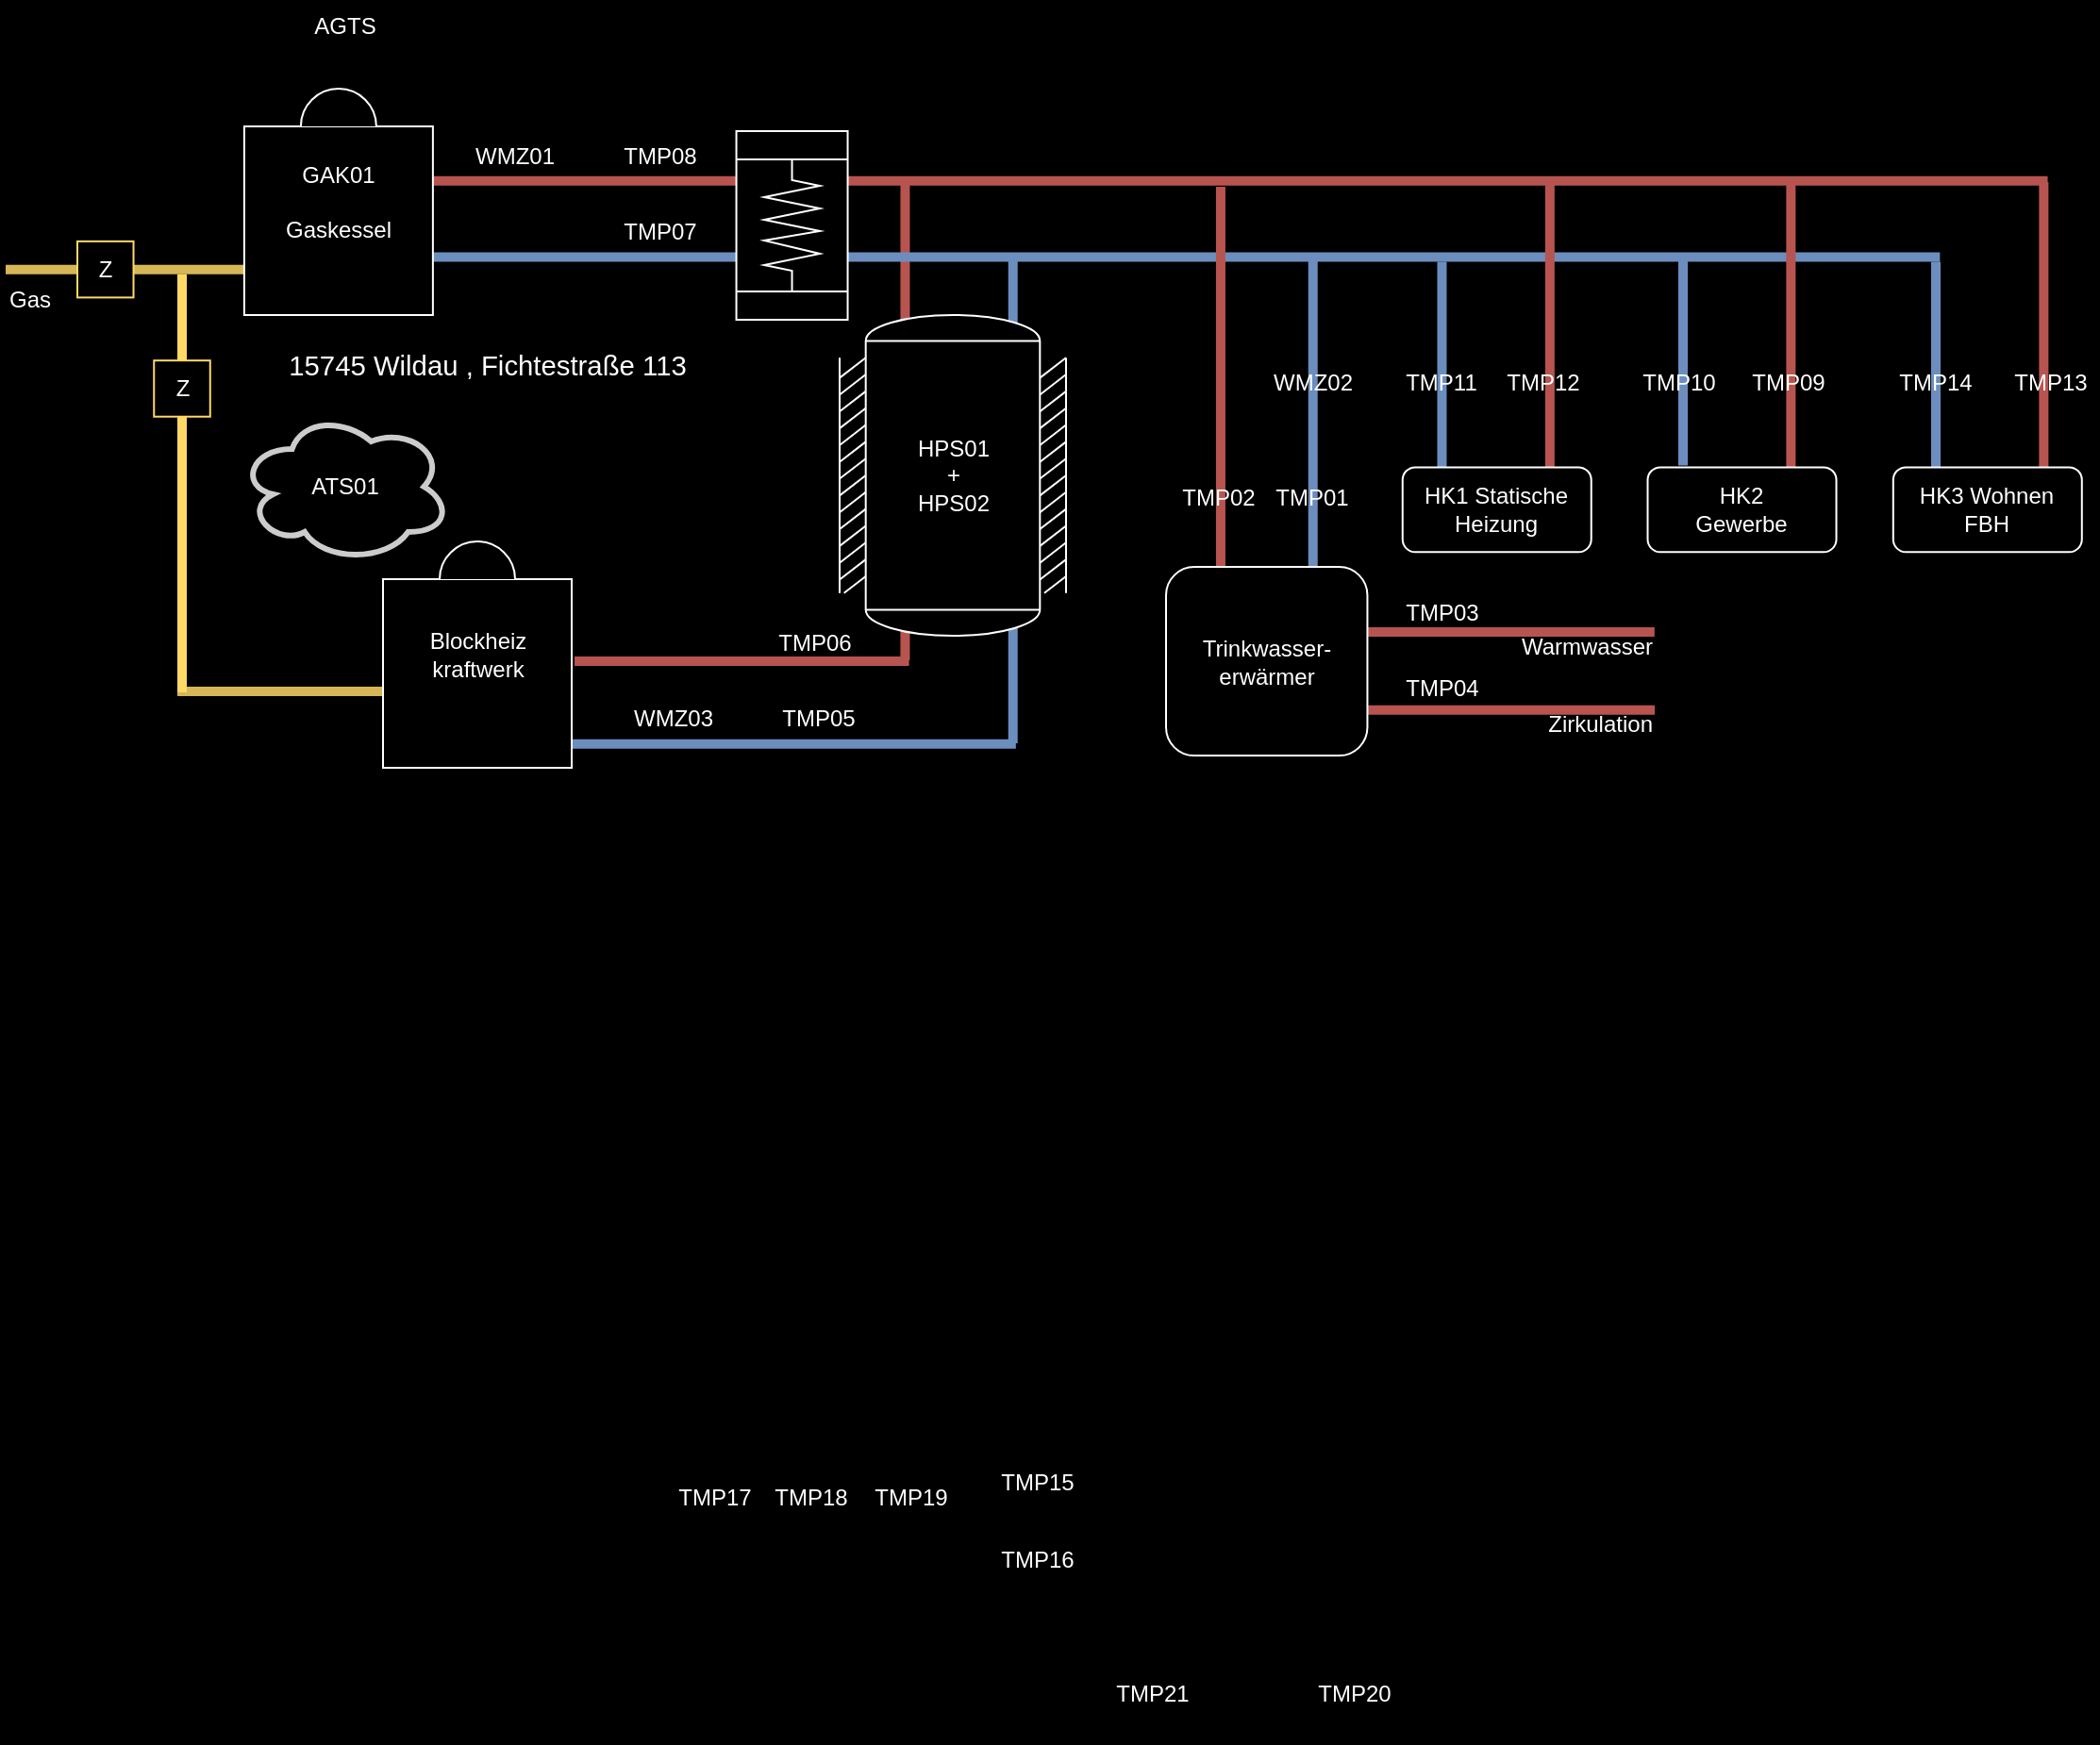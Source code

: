 <mxfile version="13.5.7" type="device"><diagram id="V3q6Fh9Ou1z2hMoxrNTb" name="Page-1"><mxGraphModel dx="922" dy="750" grid="0" gridSize="10" guides="1" tooltips="1" connect="1" arrows="1" fold="1" page="1" pageScale="1" pageWidth="1169" pageHeight="827" background="#000000" math="0" shadow="0"><root><mxCell id="0"/><mxCell id="1" parent="0"/><mxCell id="9-k8Pmx36fbdROFCDy0--16" value="Warmwasser" style="verticalLabelPosition=middle;align=right;dashed=0;html=1;verticalAlign=bottom;shape=mxgraph.pid.piping.flange;pointerEvents=1;rotation=90;fillColor=#f8cecc;strokeColor=#b85450;strokeWidth=5;horizontal=0;labelPosition=center;fontColor=#FFFFFF;" parent="1" vertex="1"><mxGeometry x="810.38" y="388.38" width="33.69" height="167.36" as="geometry"/></mxCell><mxCell id="Nm9hZ-m8uey5Lp0WWR8D-7" value="" style="verticalLabelPosition=middle;align=right;dashed=0;html=1;verticalAlign=top;shape=mxgraph.pid.piping.flange;pointerEvents=1;rotation=90;fillColor=#f8cecc;strokeColor=#b85450;strokeWidth=5;horizontal=0;labelPosition=center;fontColor=#FFFFFF;" parent="1" vertex="1"><mxGeometry x="424.66" y="398.92" width="5" height="177.27" as="geometry"/></mxCell><mxCell id="Nm9hZ-m8uey5Lp0WWR8D-15" value="" style="verticalLabelPosition=bottom;align=right;dashed=0;html=1;verticalAlign=top;shape=mxgraph.pid.piping.flange;pointerEvents=1;rotation=-90;fillColor=#f8cecc;strokeColor=#b85450;strokeWidth=5;direction=south;fontColor=#FFFFFF;" parent="1" vertex="1"><mxGeometry x="387.08" y="357.86" width="253.28" height="5" as="geometry"/></mxCell><mxCell id="9-k8Pmx36fbdROFCDy0--18" value="" style="verticalLabelPosition=bottom;align=right;dashed=0;html=1;verticalAlign=top;shape=mxgraph.pid.piping.flange;pointerEvents=1;rotation=-90;fillColor=#dae8fc;strokeColor=#6c8ebf;strokeWidth=5;direction=south;fontColor=#FFFFFF;" parent="1" vertex="1"><mxGeometry x="441.74" y="399.4" width="258.26" height="5" as="geometry"/></mxCell><mxCell id="Pz7P0yIq-g2E_J9b6xaV-10" value="" style="verticalLabelPosition=middle;align=right;dashed=0;html=1;verticalAlign=bottom;shape=mxgraph.pid.piping.flange;pointerEvents=1;rotation=90;fillColor=#dae8fc;strokeColor=#6c8ebf;strokeWidth=5;horizontal=0;labelPosition=center;fontColor=#FFFFFF;" parent="1" vertex="1"><mxGeometry x="452.27" y="413.76" width="5" height="235.29" as="geometry"/></mxCell><mxCell id="9-k8Pmx36fbdROFCDy0--20" value="" style="verticalLabelPosition=bottom;align=center;dashed=0;html=1;verticalAlign=top;shape=mxgraph.pid.piping.flange;pointerEvents=1;rotation=0;fillColor=#dae8fc;strokeColor=#6c8ebf;strokeWidth=5;fontColor=#FFFFFF;" parent="1" vertex="1"><mxGeometry x="727.37" y="271.59" width="5" height="182.41" as="geometry"/></mxCell><mxCell id="Nm9hZ-m8uey5Lp0WWR8D-16" value="" style="verticalLabelPosition=middle;align=right;dashed=0;html=1;verticalAlign=top;shape=mxgraph.pid.piping.flange;pointerEvents=1;rotation=90;fillColor=#dae8fc;strokeColor=#6c8ebf;strokeWidth=5;horizontal=0;labelPosition=center;fontColor=#FFFFFF;" parent="1" vertex="1"><mxGeometry x="657.03" y="-129.33" width="5" height="805.27" as="geometry"/></mxCell><mxCell id="9-k8Pmx36fbdROFCDy0--8" value="Gas" style="verticalLabelPosition=bottom;align=left;dashed=0;html=1;verticalAlign=top;shape=mxgraph.pid.piping.flange;pointerEvents=1;strokeWidth=5;direction=south;fillColor=#fff2cc;strokeColor=#d6b656;fontColor=#FFFFFF;" parent="1" vertex="1"><mxGeometry x="37" y="277.32" width="130.5" height="5" as="geometry"/></mxCell><mxCell id="9-k8Pmx36fbdROFCDy0--11" value="ATS01" style="ellipse;shape=cloud;whiteSpace=wrap;html=1;strokeWidth=3;strokeColor=#CCCCCC;fillColor=none;fontColor=#FFFFFF;" parent="1" vertex="1"><mxGeometry x="160.81" y="355" width="111.88" height="80" as="geometry"/></mxCell><mxCell id="Pz7P0yIq-g2E_J9b6xaV-8" value="" style="verticalLabelPosition=middle;align=right;dashed=0;html=1;verticalAlign=bottom;shape=mxgraph.pid.piping.flange;pointerEvents=1;rotation=90;fillColor=#f8cecc;strokeColor=#b85450;strokeWidth=5;labelPosition=center;horizontal=0;fontColor=#FFFFFF;" parent="1" vertex="1"><mxGeometry x="686.91" y="-197" width="5" height="859.71" as="geometry"/></mxCell><mxCell id="Q0MSv15H2PIOL8-TWJxw-1" value="HPS01&lt;br&gt;+&lt;br&gt;HPS02" style="shape=mxgraph.pid.vessels.vessel_(dished_ends,_thermal_insulation);html=1;pointerEvents=1;align=center;verticalLabelPosition=middle;verticalAlign=middle;dashed=0;labelPosition=center;strokeColor=#FFFFFF;fontColor=#FFFFFF;fillColor=#000000;" parent="1" vertex="1"><mxGeometry x="479" y="304" width="120" height="170" as="geometry"/></mxCell><mxCell id="Pz7P0yIq-g2E_J9b6xaV-9" value="" style="verticalLabelPosition=bottom;align=right;dashed=0;html=1;verticalAlign=top;shape=mxgraph.pid.piping.flange;pointerEvents=1;rotation=-90;fillColor=#f8cecc;strokeColor=#b85450;strokeWidth=5;direction=south;fontColor=#FFFFFF;" parent="1" vertex="1"><mxGeometry x="555.7" y="358.71" width="250.54" height="5" as="geometry"/></mxCell><mxCell id="Nm9hZ-m8uey5Lp0WWR8D-57" style="edgeStyle=orthogonalEdgeStyle;rounded=0;orthogonalLoop=1;jettySize=auto;html=1;fontColor=#FFFFFF;" parent="1" edge="1"><mxGeometry relative="1" as="geometry"><mxPoint x="878.42" y="164.963" as="sourcePoint"/><mxPoint x="878.42" y="165.717" as="targetPoint"/></mxGeometry></mxCell><mxCell id="Nm9hZ-m8uey5Lp0WWR8D-12" value="TMP15" style="rounded=0;whiteSpace=wrap;html=1;strokeWidth=1;strokeColor=none;fillColor=none;verticalAlign=top;fontColor=#FFFFFF;" parent="1" vertex="1"><mxGeometry x="560" y="909" width="48.38" height="40" as="geometry"/></mxCell><mxCell id="Nm9hZ-m8uey5Lp0WWR8D-13" value="TMP16" style="rounded=0;whiteSpace=wrap;html=1;strokeWidth=1;strokeColor=none;fillColor=none;verticalAlign=top;fontColor=#FFFFFF;" parent="1" vertex="1"><mxGeometry x="560" y="950.45" width="48.38" height="40" as="geometry"/></mxCell><mxCell id="Nm9hZ-m8uey5Lp0WWR8D-51" value="TMP17" style="rounded=0;whiteSpace=wrap;html=1;strokeWidth=1;strokeColor=none;fillColor=none;verticalAlign=top;fontColor=#FFFFFF;" parent="1" vertex="1"><mxGeometry x="387.92" y="917" width="50" height="40" as="geometry"/></mxCell><mxCell id="Nm9hZ-m8uey5Lp0WWR8D-52" value="TMP18" style="rounded=0;whiteSpace=wrap;html=1;strokeWidth=1;strokeColor=none;fillColor=none;verticalAlign=top;fontColor=#FFFFFF;" parent="1" vertex="1"><mxGeometry x="439.23" y="917" width="50" height="40" as="geometry"/></mxCell><mxCell id="Nm9hZ-m8uey5Lp0WWR8D-53" value="TMP19" style="rounded=0;whiteSpace=wrap;html=1;strokeWidth=1;strokeColor=none;fillColor=none;verticalAlign=top;fontColor=#FFFFFF;" parent="1" vertex="1"><mxGeometry x="492" y="917" width="50" height="40" as="geometry"/></mxCell><mxCell id="Nm9hZ-m8uey5Lp0WWR8D-58" value="TMP21" style="rounded=0;whiteSpace=wrap;html=1;strokeWidth=1;strokeColor=none;fillColor=none;verticalAlign=top;fontColor=#FFFFFF;" parent="1" vertex="1"><mxGeometry x="619.59" y="1021" width="50" height="40" as="geometry"/></mxCell><mxCell id="Nm9hZ-m8uey5Lp0WWR8D-59" value="TMP20" style="rounded=0;whiteSpace=wrap;html=1;strokeWidth=1;strokeColor=none;fillColor=none;verticalAlign=top;fontColor=#FFFFFF;" parent="1" vertex="1"><mxGeometry x="727.37" y="1021" width="50" height="40" as="geometry"/></mxCell><mxCell id="9-k8Pmx36fbdROFCDy0--32" value="TMP01" style="rounded=0;whiteSpace=wrap;html=1;strokeWidth=1;strokeColor=none;fillColor=none;verticalAlign=top;fontColor=#FFFFFF;" parent="1" vertex="1"><mxGeometry x="705.18" y="387.17" width="49.37" height="40" as="geometry"/></mxCell><mxCell id="9-k8Pmx36fbdROFCDy0--33" value="TMP02" style="rounded=0;whiteSpace=wrap;html=1;strokeWidth=1;strokeColor=none;fillColor=none;verticalAlign=top;fontColor=#FFFFFF;" parent="1" vertex="1"><mxGeometry x="655.18" y="387.17" width="50" height="40" as="geometry"/></mxCell><mxCell id="i_VmJPYtIEM9QgWI4Iec-1" value="&lt;font&gt;&lt;span style=&quot;font-family: calibri, sans-serif; font-size: 14.667px;&quot;&gt;15745 Wildau&lt;/span&gt;&lt;span style=&quot;font-family: &amp;quot;calibri&amp;quot; , sans-serif ; font-size: 14.667px&quot;&gt;&amp;nbsp;,&amp;nbsp;&lt;/span&gt;&lt;/font&gt;&lt;span style=&quot;font-family: calibri, sans-serif; font-size: 14.667px;&quot;&gt;Fichtestraße 113&lt;/span&gt;" style="text;html=1;strokeColor=none;fillColor=none;align=center;verticalAlign=middle;whiteSpace=wrap;rounded=0;fontColor=#FFFFFF;" vertex="1" parent="1"><mxGeometry x="152" y="317.26" width="281.25" height="26.96" as="geometry"/></mxCell><mxCell id="i_VmJPYtIEM9QgWI4Iec-7" value="" style="shape=mxgraph.pid.heat_exchangers.heat_exchanger_(coil_tubes);html=1;pointerEvents=1;align=center;verticalLabelPosition=bottom;verticalAlign=top;dashed=0;rotation=90;strokeColor=#FFFFFF;fillColor=#000000;" vertex="1" parent="1"><mxGeometry x="403.77" y="227" width="100" height="59" as="geometry"/></mxCell><mxCell id="9-k8Pmx36fbdROFCDy0--1" value="GAK01&lt;br&gt;&lt;br&gt;Gaskessel" style="verticalLabelPosition=middle;outlineConnect=0;align=center;dashed=0;html=1;verticalAlign=middle;shape=mxgraph.pid.misc.boiler_(dome);labelPosition=center;strokeColor=#FFFFFF;fontColor=#FFFFFF;fillColor=#000000;" parent="1" vertex="1"><mxGeometry x="163.44" y="184" width="100" height="120" as="geometry"/></mxCell><mxCell id="i_VmJPYtIEM9QgWI4Iec-9" value="" style="verticalLabelPosition=bottom;align=left;dashed=0;html=1;verticalAlign=top;shape=mxgraph.pid.piping.flange;pointerEvents=1;strokeWidth=5;direction=south;fillColor=#fff2cc;strokeColor=#d6b656;fontColor=#FFFFFF;" vertex="1" parent="1"><mxGeometry x="128" y="501" width="113.5" height="5" as="geometry"/></mxCell><mxCell id="Nm9hZ-m8uey5Lp0WWR8D-2" value="Blockheiz&lt;br&gt;kraftwerk" style="verticalLabelPosition=middle;outlineConnect=0;align=center;dashed=0;html=1;verticalAlign=middle;shape=mxgraph.pid.misc.boiler_(dome);labelPosition=center;strokeColor=#FFFFFF;fontColor=#FFFFFF;fillColor=#000000;" parent="1" vertex="1"><mxGeometry x="237" y="424" width="100" height="120" as="geometry"/></mxCell><mxCell id="i_VmJPYtIEM9QgWI4Iec-10" value="" style="verticalLabelPosition=bottom;align=right;dashed=0;html=1;verticalAlign=top;shape=mxgraph.pid.piping.flange;pointerEvents=1;rotation=-90;fillColor=#dae8fc;strokeColor=#6c8ebf;strokeWidth=5;direction=south;fontColor=#FFFFFF;" vertex="1" parent="1"><mxGeometry x="743.24" y="328.24" width="110" height="5" as="geometry"/></mxCell><mxCell id="i_VmJPYtIEM9QgWI4Iec-11" value="" style="verticalLabelPosition=bottom;align=right;dashed=0;html=1;verticalAlign=top;shape=mxgraph.pid.piping.flange;pointerEvents=1;rotation=-90;fillColor=#f8cecc;strokeColor=#b85450;strokeWidth=5;direction=south;fontColor=#FFFFFF;" vertex="1" parent="1"><mxGeometry x="905.13" y="307" width="156.11" height="5" as="geometry"/></mxCell><mxCell id="i_VmJPYtIEM9QgWI4Iec-12" value="" style="verticalLabelPosition=bottom;align=right;dashed=0;html=1;verticalAlign=top;shape=mxgraph.pid.piping.flange;pointerEvents=1;rotation=-90;fillColor=#dae8fc;strokeColor=#6c8ebf;strokeWidth=5;direction=south;fontColor=#FFFFFF;" vertex="1" parent="1"><mxGeometry x="871" y="326.24" width="110" height="5" as="geometry"/></mxCell><mxCell id="i_VmJPYtIEM9QgWI4Iec-13" value="" style="verticalLabelPosition=bottom;align=right;dashed=0;html=1;verticalAlign=top;shape=mxgraph.pid.piping.flange;pointerEvents=1;rotation=-90;fillColor=#f8cecc;strokeColor=#b85450;strokeWidth=5;direction=south;fontColor=#FFFFFF;" vertex="1" parent="1"><mxGeometry x="1039.13" y="309" width="156.11" height="5" as="geometry"/></mxCell><mxCell id="i_VmJPYtIEM9QgWI4Iec-14" value="" style="verticalLabelPosition=bottom;align=right;dashed=0;html=1;verticalAlign=top;shape=mxgraph.pid.piping.flange;pointerEvents=1;rotation=-90;fillColor=#dae8fc;strokeColor=#6c8ebf;strokeWidth=5;direction=south;fontColor=#FFFFFF;" vertex="1" parent="1"><mxGeometry x="1005" y="328.24" width="110" height="5" as="geometry"/></mxCell><mxCell id="Nm9hZ-m8uey5Lp0WWR8D-23" value="" style="verticalLabelPosition=bottom;align=right;dashed=0;html=1;verticalAlign=top;shape=mxgraph.pid.piping.flange;pointerEvents=1;rotation=-90;fillColor=#f8cecc;strokeColor=#b85450;strokeWidth=5;direction=south;fontColor=#FFFFFF;" parent="1" vertex="1"><mxGeometry x="777.37" y="309" width="156.11" height="5" as="geometry"/></mxCell><mxCell id="Nm9hZ-m8uey5Lp0WWR8D-54" value="HK1 Statische Heizung" style="rounded=1;whiteSpace=wrap;html=1;strokeColor=#FFFFFF;rotation=0;fontColor=#FFFFFF;fillColor=#000000;" parent="1" vertex="1"><mxGeometry x="777.37" y="384.69" width="100" height="44.96" as="geometry"/></mxCell><mxCell id="i_VmJPYtIEM9QgWI4Iec-4" value="HK2&lt;br&gt;Gewerbe" style="rounded=1;whiteSpace=wrap;html=1;strokeColor=#FFFFFF;rotation=0;fontColor=#FFFFFF;fillColor=#000000;" vertex="1" parent="1"><mxGeometry x="907.26" y="384.69" width="100" height="44.96" as="geometry"/></mxCell><mxCell id="i_VmJPYtIEM9QgWI4Iec-5" value="HK3 Wohnen&lt;br&gt;FBH" style="rounded=1;whiteSpace=wrap;html=1;strokeColor=#FFFFFF;rotation=0;fontColor=#FFFFFF;fillColor=#000000;" vertex="1" parent="1"><mxGeometry x="1037.4" y="384.69" width="100" height="44.96" as="geometry"/></mxCell><mxCell id="i_VmJPYtIEM9QgWI4Iec-15" value="Zirkulation" style="verticalLabelPosition=middle;align=right;dashed=0;html=1;verticalAlign=bottom;shape=mxgraph.pid.piping.flange;pointerEvents=1;rotation=90;fillColor=#f8cecc;strokeColor=#b85450;strokeWidth=5;horizontal=0;labelPosition=center;fontColor=#FFFFFF;" vertex="1" parent="1"><mxGeometry x="810.52" y="429.65" width="33.69" height="167.36" as="geometry"/></mxCell><mxCell id="i_VmJPYtIEM9QgWI4Iec-6" value="Trinkwasser-erwärmer" style="rounded=1;whiteSpace=wrap;html=1;strokeColor=#FFFFFF;rotation=0;fontColor=#FFFFFF;fillColor=#000000;" vertex="1" parent="1"><mxGeometry x="652" y="437.56" width="106.72" height="100" as="geometry"/></mxCell><mxCell id="Nm9hZ-m8uey5Lp0WWR8D-34" value="TMP09" style="rounded=0;whiteSpace=wrap;html=1;strokeWidth=1;strokeColor=none;fillColor=none;verticalAlign=top;fontColor=#FFFFFF;" parent="1" vertex="1"><mxGeometry x="957.26" y="326.24" width="50" height="40" as="geometry"/></mxCell><mxCell id="Nm9hZ-m8uey5Lp0WWR8D-35" value="TMP11" style="rounded=0;whiteSpace=wrap;html=1;strokeWidth=1;strokeColor=none;fillColor=none;verticalAlign=top;fontColor=#FFFFFF;" parent="1" vertex="1"><mxGeometry x="772.92" y="326.24" width="50" height="40" as="geometry"/></mxCell><mxCell id="Nm9hZ-m8uey5Lp0WWR8D-36" value="TMP13" style="rounded=0;whiteSpace=wrap;html=1;strokeWidth=1;strokeColor=none;fillColor=none;verticalAlign=top;fontColor=#FFFFFF;" parent="1" vertex="1"><mxGeometry x="1096" y="326.24" width="50" height="40" as="geometry"/></mxCell><mxCell id="Nm9hZ-m8uey5Lp0WWR8D-37" value="TMP10" style="rounded=0;whiteSpace=wrap;html=1;strokeWidth=1;strokeColor=none;fillColor=none;verticalAlign=top;fontColor=#FFFFFF;" parent="1" vertex="1"><mxGeometry x="899" y="326.24" width="50" height="40" as="geometry"/></mxCell><mxCell id="Nm9hZ-m8uey5Lp0WWR8D-38" value="TMP12" style="rounded=0;whiteSpace=wrap;html=1;strokeWidth=1;strokeColor=none;fillColor=none;verticalAlign=top;fontColor=#FFFFFF;" parent="1" vertex="1"><mxGeometry x="827.37" y="326.24" width="50" height="40" as="geometry"/></mxCell><mxCell id="Nm9hZ-m8uey5Lp0WWR8D-39" value="TMP14" style="rounded=0;whiteSpace=wrap;html=1;strokeWidth=1;strokeColor=none;fillColor=none;verticalAlign=top;fontColor=#FFFFFF;" parent="1" vertex="1"><mxGeometry x="1035" y="326.24" width="50" height="40" as="geometry"/></mxCell><object label="WMZ02" Seriennummer="12345" id="i_VmJPYtIEM9QgWI4Iec-17"><mxCell style="rounded=0;whiteSpace=wrap;html=1;strokeWidth=1;strokeColor=none;fillColor=none;verticalAlign=top;fontColor=#FFFFFF;rotation=0;" vertex="1" parent="1"><mxGeometry x="694.78" y="326.24" width="70.18" height="40" as="geometry"/></mxCell></object><mxCell id="9-k8Pmx36fbdROFCDy0--29" value="TMP04" style="rounded=0;whiteSpace=wrap;html=1;strokeWidth=1;strokeColor=none;fillColor=none;verticalAlign=top;fontColor=#FFFFFF;" parent="1" vertex="1"><mxGeometry x="773.55" y="488" width="49.37" height="40" as="geometry"/></mxCell><mxCell id="9-k8Pmx36fbdROFCDy0--30" value="TMP03" style="rounded=0;whiteSpace=wrap;html=1;strokeWidth=1;strokeColor=none;fillColor=none;verticalAlign=top;fontColor=#FFFFFF;" parent="1" vertex="1"><mxGeometry x="773.55" y="448" width="49.37" height="40" as="geometry"/></mxCell><object label="WMZ03" Seriennummer="12345" id="9-k8Pmx36fbdROFCDy0--15"><mxCell style="rounded=0;whiteSpace=wrap;html=1;strokeWidth=1;strokeColor=none;fillColor=none;verticalAlign=top;fontColor=#FFFFFF;rotation=0;" parent="1" vertex="1"><mxGeometry x="356.21" y="504" width="70.18" height="40" as="geometry"/></mxCell></object><mxCell id="9-k8Pmx36fbdROFCDy0--34" value="TMP05" style="rounded=0;whiteSpace=wrap;html=1;strokeWidth=1;strokeColor=none;fillColor=none;verticalAlign=top;fontColor=#FFFFFF;" parent="1" vertex="1"><mxGeometry x="443.62" y="504" width="48.38" height="40" as="geometry"/></mxCell><mxCell id="9-k8Pmx36fbdROFCDy0--35" value="TMP06" style="rounded=0;whiteSpace=wrap;html=1;strokeWidth=1;strokeColor=none;fillColor=none;verticalAlign=top;fontColor=#FFFFFF;" parent="1" vertex="1"><mxGeometry x="441.74" y="464" width="48.38" height="40" as="geometry"/></mxCell><mxCell id="Pz7P0yIq-g2E_J9b6xaV-12" value="TMP07" style="rounded=0;whiteSpace=wrap;html=1;strokeWidth=1;strokeColor=none;fillColor=none;verticalAlign=top;fontColor=#FFFFFF;" parent="1" vertex="1"><mxGeometry x="359" y="246" width="50" height="40" as="geometry"/></mxCell><mxCell id="Pz7P0yIq-g2E_J9b6xaV-13" value="TMP08" style="rounded=0;whiteSpace=wrap;html=1;strokeWidth=1;strokeColor=none;fillColor=none;verticalAlign=top;fontColor=#FFFFFF;" parent="1" vertex="1"><mxGeometry x="359" y="206" width="50" height="40" as="geometry"/></mxCell><object label="WMZ01" Seriennummer="12345" id="i_VmJPYtIEM9QgWI4Iec-18"><mxCell style="rounded=0;whiteSpace=wrap;html=1;strokeWidth=1;strokeColor=none;fillColor=none;verticalAlign=top;fontColor=#FFFFFF;rotation=0;" vertex="1" parent="1"><mxGeometry x="271.82" y="206.0" width="70.18" height="40" as="geometry"/></mxCell></object><mxCell id="i_VmJPYtIEM9QgWI4Iec-20" value="" style="verticalLabelPosition=bottom;align=center;dashed=0;html=1;verticalAlign=top;shape=mxgraph.pid.piping.flange;pointerEvents=1;rotation=0;fillColor=#dae8fc;strokeWidth=5;fontColor=#FFFFFF;strokeColor=#FFD966;" vertex="1" parent="1"><mxGeometry x="128" y="282.32" width="5" height="221.68" as="geometry"/></mxCell><mxCell id="i_VmJPYtIEM9QgWI4Iec-21" value="AGTS" style="rounded=0;whiteSpace=wrap;html=1;strokeWidth=1;strokeColor=none;fillColor=none;verticalAlign=top;fontColor=#FFFFFF;" vertex="1" parent="1"><mxGeometry x="192.56" y="137" width="48.38" height="40" as="geometry"/></mxCell><mxCell id="i_VmJPYtIEM9QgWI4Iec-22" value="Z" style="whiteSpace=wrap;html=1;aspect=fixed;strokeColor=#FFD966;fillColor=#000000;fontColor=#FFFFFF;" vertex="1" parent="1"><mxGeometry x="75" y="264.94" width="29.76" height="29.76" as="geometry"/></mxCell><mxCell id="i_VmJPYtIEM9QgWI4Iec-23" value="Z" style="whiteSpace=wrap;html=1;aspect=fixed;strokeColor=#FFD966;fillColor=#000000;fontColor=#FFFFFF;" vertex="1" parent="1"><mxGeometry x="115.62" y="328.1" width="29.76" height="29.76" as="geometry"/></mxCell></root></mxGraphModel></diagram></mxfile>